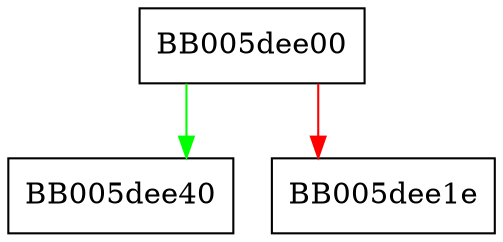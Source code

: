 digraph EVP_PKEY_CTX_str2ctrl {
  node [shape="box"];
  graph [splines=ortho];
  BB005dee00 -> BB005dee40 [color="green"];
  BB005dee00 -> BB005dee1e [color="red"];
}
